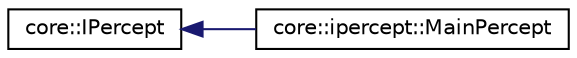 digraph "Graphical Class Hierarchy"
{
  edge [fontname="Helvetica",fontsize="10",labelfontname="Helvetica",labelfontsize="10"];
  node [fontname="Helvetica",fontsize="10",shape=record];
  rankdir="LR";
  Node1 [label="core::IPercept",height=0.2,width=0.4,color="black", fillcolor="white", style="filled",URL="$classcore_1_1_i_percept.html"];
  Node1 -> Node2 [dir="back",color="midnightblue",fontsize="10",style="solid",fontname="Helvetica"];
  Node2 [label="core::ipercept::MainPercept",height=0.2,width=0.4,color="black", fillcolor="white", style="filled",URL="$classcore_1_1ipercept_1_1_main_percept.html"];
}
